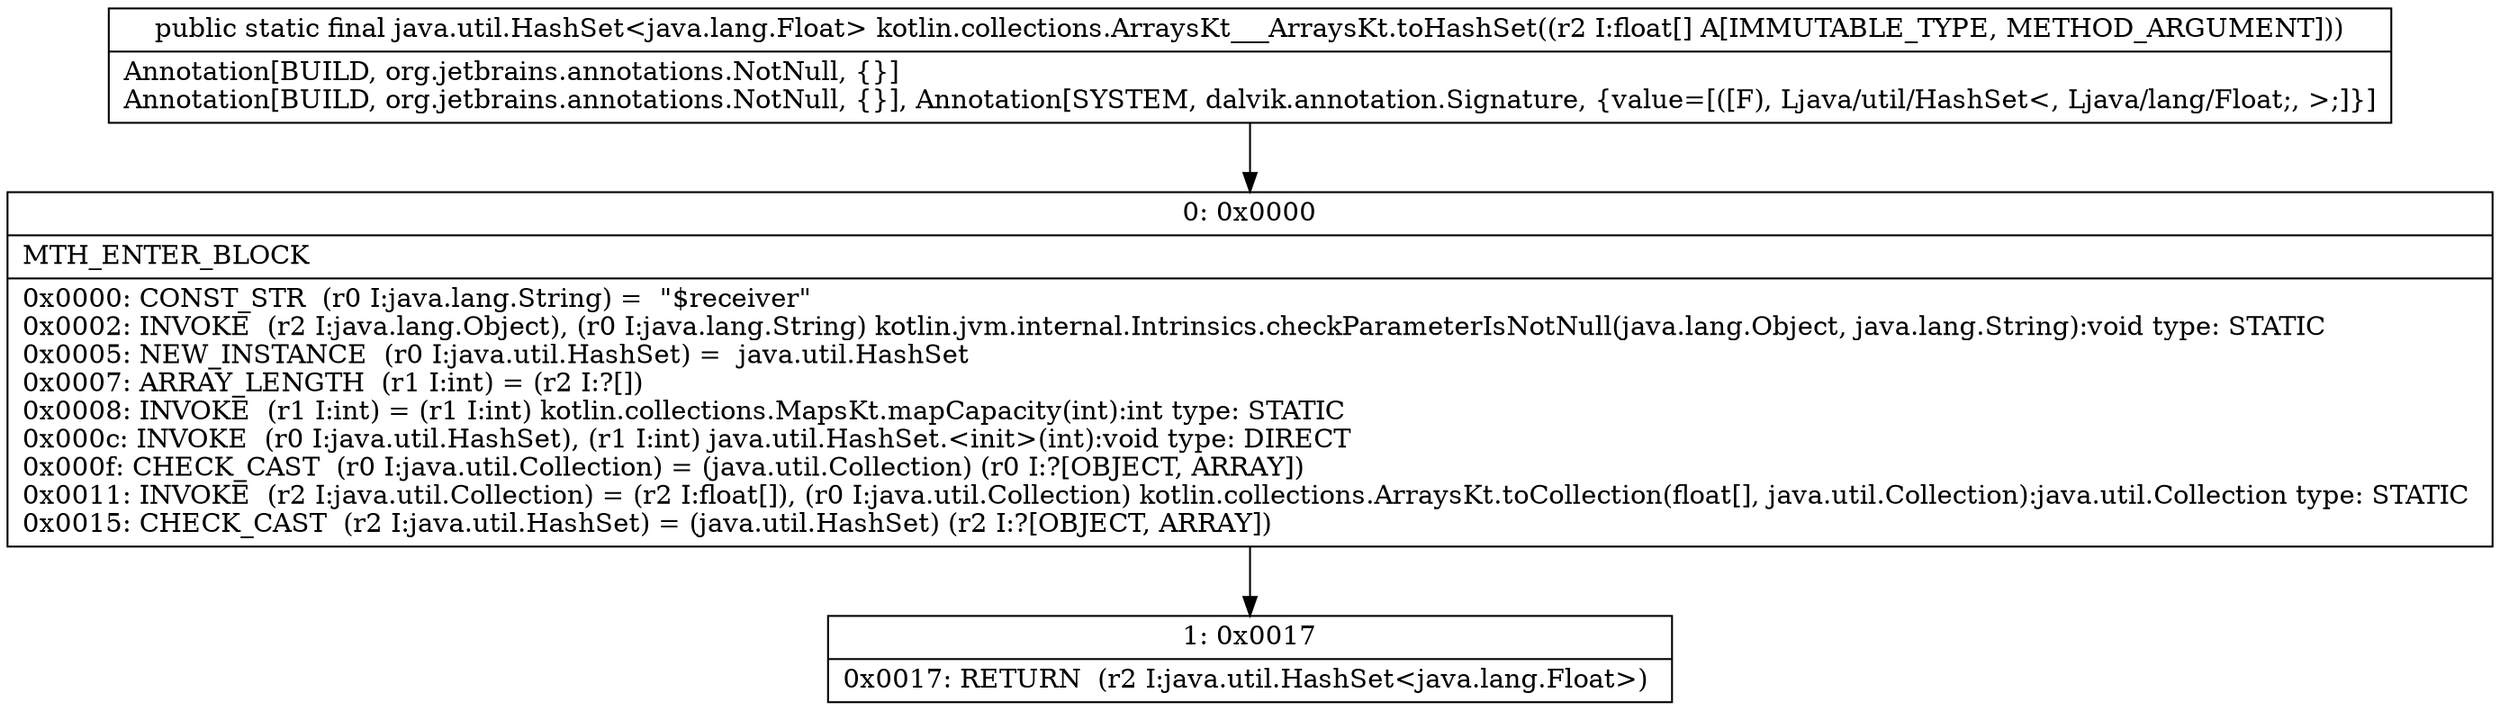 digraph "CFG forkotlin.collections.ArraysKt___ArraysKt.toHashSet([F)Ljava\/util\/HashSet;" {
Node_0 [shape=record,label="{0\:\ 0x0000|MTH_ENTER_BLOCK\l|0x0000: CONST_STR  (r0 I:java.lang.String) =  \"$receiver\" \l0x0002: INVOKE  (r2 I:java.lang.Object), (r0 I:java.lang.String) kotlin.jvm.internal.Intrinsics.checkParameterIsNotNull(java.lang.Object, java.lang.String):void type: STATIC \l0x0005: NEW_INSTANCE  (r0 I:java.util.HashSet) =  java.util.HashSet \l0x0007: ARRAY_LENGTH  (r1 I:int) = (r2 I:?[]) \l0x0008: INVOKE  (r1 I:int) = (r1 I:int) kotlin.collections.MapsKt.mapCapacity(int):int type: STATIC \l0x000c: INVOKE  (r0 I:java.util.HashSet), (r1 I:int) java.util.HashSet.\<init\>(int):void type: DIRECT \l0x000f: CHECK_CAST  (r0 I:java.util.Collection) = (java.util.Collection) (r0 I:?[OBJECT, ARRAY]) \l0x0011: INVOKE  (r2 I:java.util.Collection) = (r2 I:float[]), (r0 I:java.util.Collection) kotlin.collections.ArraysKt.toCollection(float[], java.util.Collection):java.util.Collection type: STATIC \l0x0015: CHECK_CAST  (r2 I:java.util.HashSet) = (java.util.HashSet) (r2 I:?[OBJECT, ARRAY]) \l}"];
Node_1 [shape=record,label="{1\:\ 0x0017|0x0017: RETURN  (r2 I:java.util.HashSet\<java.lang.Float\>) \l}"];
MethodNode[shape=record,label="{public static final java.util.HashSet\<java.lang.Float\> kotlin.collections.ArraysKt___ArraysKt.toHashSet((r2 I:float[] A[IMMUTABLE_TYPE, METHOD_ARGUMENT]))  | Annotation[BUILD, org.jetbrains.annotations.NotNull, \{\}]\lAnnotation[BUILD, org.jetbrains.annotations.NotNull, \{\}], Annotation[SYSTEM, dalvik.annotation.Signature, \{value=[([F), Ljava\/util\/HashSet\<, Ljava\/lang\/Float;, \>;]\}]\l}"];
MethodNode -> Node_0;
Node_0 -> Node_1;
}

